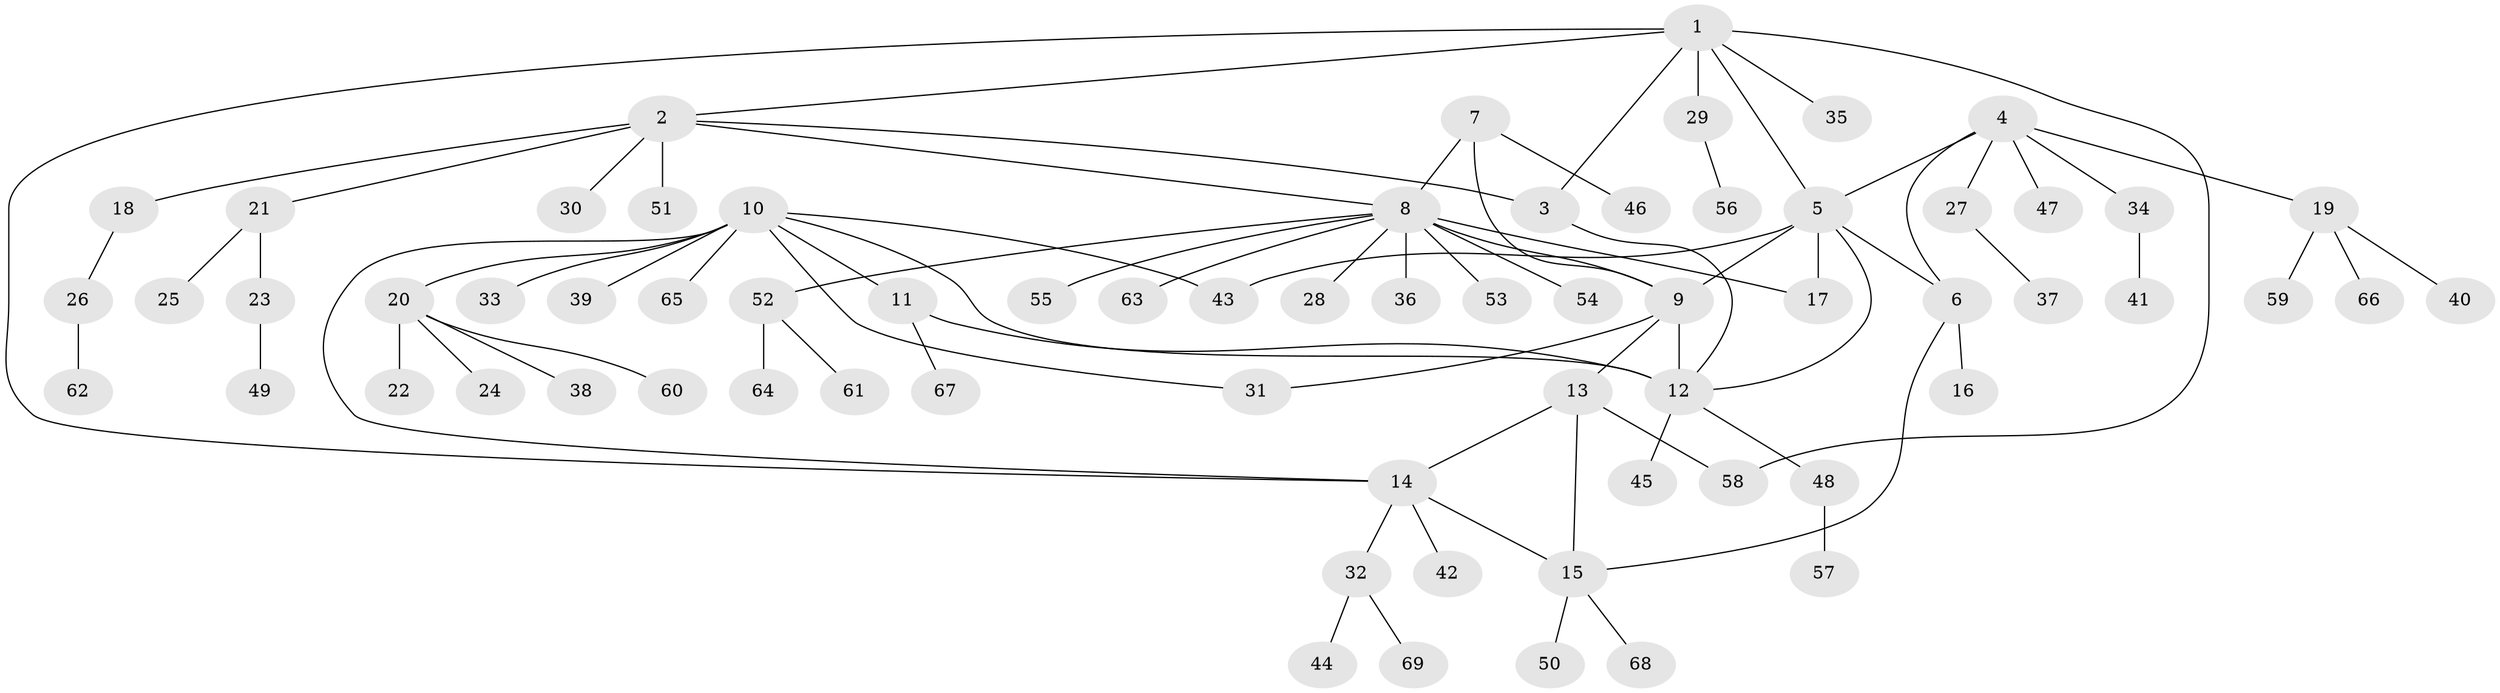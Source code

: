 // Generated by graph-tools (version 1.1) at 2025/55/03/09/25 04:55:29]
// undirected, 69 vertices, 83 edges
graph export_dot {
graph [start="1"]
  node [color=gray90,style=filled];
  1;
  2;
  3;
  4;
  5;
  6;
  7;
  8;
  9;
  10;
  11;
  12;
  13;
  14;
  15;
  16;
  17;
  18;
  19;
  20;
  21;
  22;
  23;
  24;
  25;
  26;
  27;
  28;
  29;
  30;
  31;
  32;
  33;
  34;
  35;
  36;
  37;
  38;
  39;
  40;
  41;
  42;
  43;
  44;
  45;
  46;
  47;
  48;
  49;
  50;
  51;
  52;
  53;
  54;
  55;
  56;
  57;
  58;
  59;
  60;
  61;
  62;
  63;
  64;
  65;
  66;
  67;
  68;
  69;
  1 -- 2;
  1 -- 3;
  1 -- 5;
  1 -- 14;
  1 -- 29;
  1 -- 35;
  1 -- 58;
  2 -- 3;
  2 -- 8;
  2 -- 18;
  2 -- 21;
  2 -- 30;
  2 -- 51;
  3 -- 12;
  4 -- 5;
  4 -- 6;
  4 -- 19;
  4 -- 27;
  4 -- 34;
  4 -- 47;
  5 -- 6;
  5 -- 9;
  5 -- 12;
  5 -- 17;
  5 -- 43;
  6 -- 15;
  6 -- 16;
  7 -- 8;
  7 -- 9;
  7 -- 46;
  8 -- 9;
  8 -- 17;
  8 -- 28;
  8 -- 36;
  8 -- 52;
  8 -- 53;
  8 -- 54;
  8 -- 55;
  8 -- 63;
  9 -- 12;
  9 -- 13;
  9 -- 31;
  10 -- 11;
  10 -- 12;
  10 -- 14;
  10 -- 20;
  10 -- 31;
  10 -- 33;
  10 -- 39;
  10 -- 43;
  10 -- 65;
  11 -- 12;
  11 -- 67;
  12 -- 45;
  12 -- 48;
  13 -- 14;
  13 -- 15;
  13 -- 58;
  14 -- 15;
  14 -- 32;
  14 -- 42;
  15 -- 50;
  15 -- 68;
  18 -- 26;
  19 -- 40;
  19 -- 59;
  19 -- 66;
  20 -- 22;
  20 -- 24;
  20 -- 38;
  20 -- 60;
  21 -- 23;
  21 -- 25;
  23 -- 49;
  26 -- 62;
  27 -- 37;
  29 -- 56;
  32 -- 44;
  32 -- 69;
  34 -- 41;
  48 -- 57;
  52 -- 61;
  52 -- 64;
}
